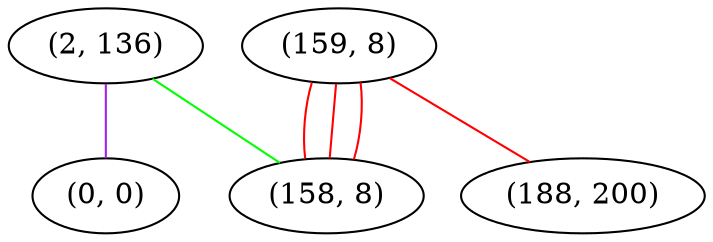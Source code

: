 graph "" {
"(2, 136)";
"(0, 0)";
"(159, 8)";
"(158, 8)";
"(188, 200)";
"(2, 136)" -- "(0, 0)"  [color=purple, key=0, weight=4];
"(2, 136)" -- "(158, 8)"  [color=green, key=0, weight=2];
"(159, 8)" -- "(158, 8)"  [color=red, key=0, weight=1];
"(159, 8)" -- "(158, 8)"  [color=red, key=1, weight=1];
"(159, 8)" -- "(158, 8)"  [color=red, key=2, weight=1];
"(159, 8)" -- "(188, 200)"  [color=red, key=0, weight=1];
}
